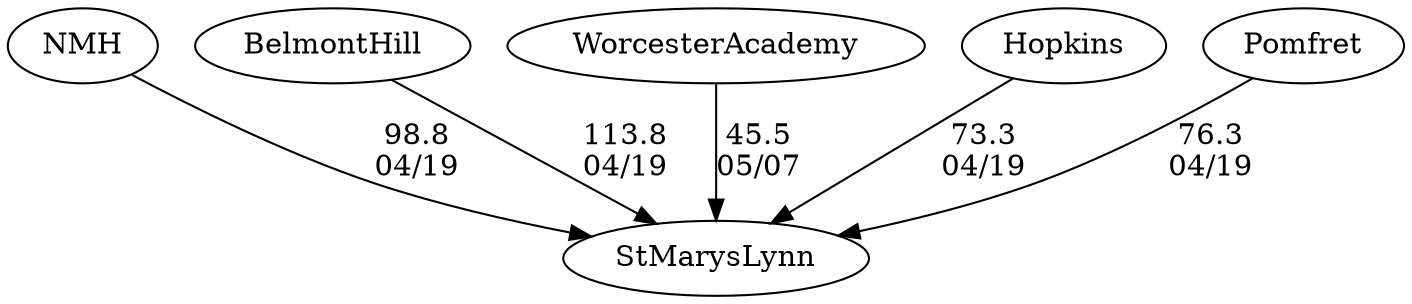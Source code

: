 digraph boys2foursStMarysLynn {NMH [URL="boys2foursStMarysLynnNMH.html"];StMarysLynn [URL="boys2foursStMarysLynnStMarysLynn.html"];BelmontHill [URL="boys2foursStMarysLynnBelmontHill.html"];WorcesterAcademy [URL="boys2foursStMarysLynnWorcesterAcademy.html"];Hopkins [URL="boys2foursStMarysLynnHopkins.html"];Pomfret [URL="boys2foursStMarysLynnPomfret.html"];WorcesterAcademy -> StMarysLynn[label="45.5
05/07", weight="55", tooltip="NEIRA Boys & Girls Fours,Bancroft School, St. Mary's Lynn, Eagle Hill School, Worcester Academy, Thayer Academy, St. Mark's			
Distance: 1500m Conditions: Slight head/cross wind throughout the races.
None", URL="https://www.row2k.com/results/resultspage.cfm?UID=D9F3FD47837D8C36A90E1613F9F35A67&cat=5", random="random"]; 
BelmontHill -> StMarysLynn[label="113.8
04/19", weight="-13", tooltip="NEIRA Boys , Pomfret v. Belmont Hill, Hopkins, Northfield Mount Hermon, St. Mary's			
Distance: 1500 Conditions: Consistent crossing tailwind (~7-13MPH), with occasional stronger gusts. Light chop after the first 500M. Comments: Tailwinds increased somewhat during the course of racing. Order of boys races: B4, B3, B2, B1, B6, B5. (B5 and B6 were a mix of novice and JV rowers).
None", URL="https://www.row2k.com/results/resultspage.cfm?UID=C1846FF4D524939343D2F034713639A4&cat=1", random="random"]; 
NMH -> StMarysLynn[label="98.8
04/19", weight="2", tooltip="NEIRA Boys , Pomfret v. Belmont Hill, Hopkins, Northfield Mount Hermon, St. Mary's			
Distance: 1500 Conditions: Consistent crossing tailwind (~7-13MPH), with occasional stronger gusts. Light chop after the first 500M. Comments: Tailwinds increased somewhat during the course of racing. Order of boys races: B4, B3, B2, B1, B6, B5. (B5 and B6 were a mix of novice and JV rowers).
None", URL="https://www.row2k.com/results/resultspage.cfm?UID=C1846FF4D524939343D2F034713639A4&cat=1", random="random"]; 
Pomfret -> StMarysLynn[label="76.3
04/19", weight="24", tooltip="NEIRA Boys , Pomfret v. Belmont Hill, Hopkins, Northfield Mount Hermon, St. Mary's			
Distance: 1500 Conditions: Consistent crossing tailwind (~7-13MPH), with occasional stronger gusts. Light chop after the first 500M. Comments: Tailwinds increased somewhat during the course of racing. Order of boys races: B4, B3, B2, B1, B6, B5. (B5 and B6 were a mix of novice and JV rowers).
None", URL="https://www.row2k.com/results/resultspage.cfm?UID=C1846FF4D524939343D2F034713639A4&cat=1", random="random"]; 
Hopkins -> StMarysLynn[label="73.3
04/19", weight="27", tooltip="NEIRA Boys , Pomfret v. Belmont Hill, Hopkins, Northfield Mount Hermon, St. Mary's			
Distance: 1500 Conditions: Consistent crossing tailwind (~7-13MPH), with occasional stronger gusts. Light chop after the first 500M. Comments: Tailwinds increased somewhat during the course of racing. Order of boys races: B4, B3, B2, B1, B6, B5. (B5 and B6 were a mix of novice and JV rowers).
None", URL="https://www.row2k.com/results/resultspage.cfm?UID=C1846FF4D524939343D2F034713639A4&cat=1", random="random"]}
